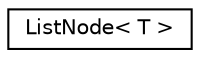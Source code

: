 digraph "Graphical Class Hierarchy"
{
 // LATEX_PDF_SIZE
  edge [fontname="Helvetica",fontsize="10",labelfontname="Helvetica",labelfontsize="10"];
  node [fontname="Helvetica",fontsize="10",shape=record];
  rankdir="LR";
  Node0 [label="ListNode\< T \>",height=0.2,width=0.4,color="black", fillcolor="white", style="filled",URL="$struct_list_node.html",tooltip=" "];
}

